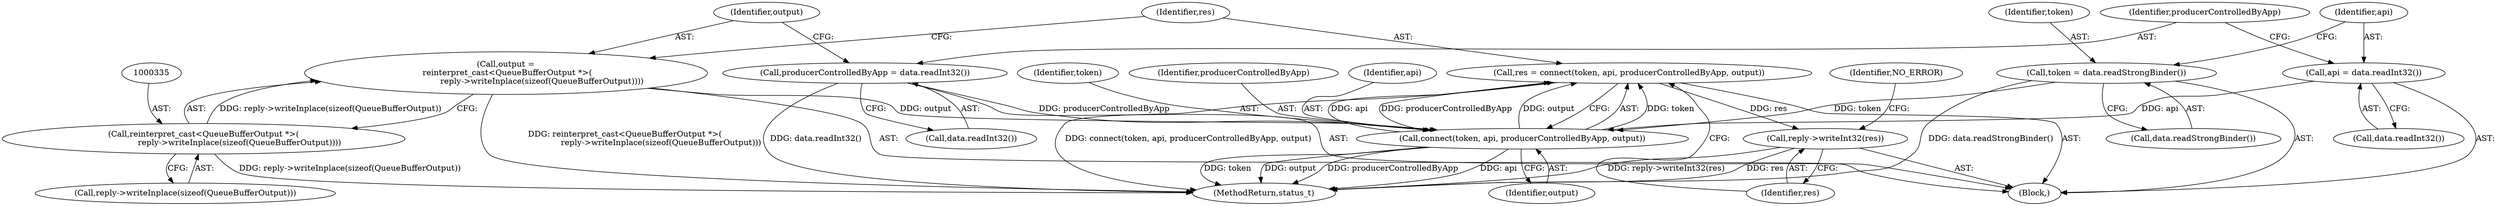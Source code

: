 digraph "0_Android_d06421fd37fbb7fd07002e6738fac3a223cb1a62@API" {
"1000340" [label="(Call,res = connect(token, api, producerControlledByApp, output))"];
"1000342" [label="(Call,connect(token, api, producerControlledByApp, output))"];
"1000321" [label="(Call,token = data.readStrongBinder())"];
"1000325" [label="(Call,api = data.readInt32())"];
"1000329" [label="(Call,producerControlledByApp = data.readInt32())"];
"1000332" [label="(Call,output =\n reinterpret_cast<QueueBufferOutput *>(\n                            reply->writeInplace(sizeof(QueueBufferOutput))))"];
"1000334" [label="(Call,reinterpret_cast<QueueBufferOutput *>(\n                            reply->writeInplace(sizeof(QueueBufferOutput))))"];
"1000347" [label="(Call,reply->writeInt32(res))"];
"1000334" [label="(Call,reinterpret_cast<QueueBufferOutput *>(\n                            reply->writeInplace(sizeof(QueueBufferOutput))))"];
"1000329" [label="(Call,producerControlledByApp = data.readInt32())"];
"1000330" [label="(Identifier,producerControlledByApp)"];
"1000336" [label="(Call,reply->writeInplace(sizeof(QueueBufferOutput)))"];
"1000331" [label="(Call,data.readInt32())"];
"1000343" [label="(Identifier,token)"];
"1000325" [label="(Call,api = data.readInt32())"];
"1000315" [label="(Block,)"];
"1000347" [label="(Call,reply->writeInt32(res))"];
"1000321" [label="(Call,token = data.readStrongBinder())"];
"1000345" [label="(Identifier,producerControlledByApp)"];
"1000378" [label="(MethodReturn,status_t)"];
"1000341" [label="(Identifier,res)"];
"1000322" [label="(Identifier,token)"];
"1000333" [label="(Identifier,output)"];
"1000346" [label="(Identifier,output)"];
"1000348" [label="(Identifier,res)"];
"1000327" [label="(Call,data.readInt32())"];
"1000344" [label="(Identifier,api)"];
"1000342" [label="(Call,connect(token, api, producerControlledByApp, output))"];
"1000323" [label="(Call,data.readStrongBinder())"];
"1000340" [label="(Call,res = connect(token, api, producerControlledByApp, output))"];
"1000332" [label="(Call,output =\n reinterpret_cast<QueueBufferOutput *>(\n                            reply->writeInplace(sizeof(QueueBufferOutput))))"];
"1000350" [label="(Identifier,NO_ERROR)"];
"1000326" [label="(Identifier,api)"];
"1000340" -> "1000315"  [label="AST: "];
"1000340" -> "1000342"  [label="CFG: "];
"1000341" -> "1000340"  [label="AST: "];
"1000342" -> "1000340"  [label="AST: "];
"1000348" -> "1000340"  [label="CFG: "];
"1000340" -> "1000378"  [label="DDG: connect(token, api, producerControlledByApp, output)"];
"1000342" -> "1000340"  [label="DDG: token"];
"1000342" -> "1000340"  [label="DDG: api"];
"1000342" -> "1000340"  [label="DDG: producerControlledByApp"];
"1000342" -> "1000340"  [label="DDG: output"];
"1000340" -> "1000347"  [label="DDG: res"];
"1000342" -> "1000346"  [label="CFG: "];
"1000343" -> "1000342"  [label="AST: "];
"1000344" -> "1000342"  [label="AST: "];
"1000345" -> "1000342"  [label="AST: "];
"1000346" -> "1000342"  [label="AST: "];
"1000342" -> "1000378"  [label="DDG: api"];
"1000342" -> "1000378"  [label="DDG: token"];
"1000342" -> "1000378"  [label="DDG: output"];
"1000342" -> "1000378"  [label="DDG: producerControlledByApp"];
"1000321" -> "1000342"  [label="DDG: token"];
"1000325" -> "1000342"  [label="DDG: api"];
"1000329" -> "1000342"  [label="DDG: producerControlledByApp"];
"1000332" -> "1000342"  [label="DDG: output"];
"1000321" -> "1000315"  [label="AST: "];
"1000321" -> "1000323"  [label="CFG: "];
"1000322" -> "1000321"  [label="AST: "];
"1000323" -> "1000321"  [label="AST: "];
"1000326" -> "1000321"  [label="CFG: "];
"1000321" -> "1000378"  [label="DDG: data.readStrongBinder()"];
"1000325" -> "1000315"  [label="AST: "];
"1000325" -> "1000327"  [label="CFG: "];
"1000326" -> "1000325"  [label="AST: "];
"1000327" -> "1000325"  [label="AST: "];
"1000330" -> "1000325"  [label="CFG: "];
"1000329" -> "1000315"  [label="AST: "];
"1000329" -> "1000331"  [label="CFG: "];
"1000330" -> "1000329"  [label="AST: "];
"1000331" -> "1000329"  [label="AST: "];
"1000333" -> "1000329"  [label="CFG: "];
"1000329" -> "1000378"  [label="DDG: data.readInt32()"];
"1000332" -> "1000315"  [label="AST: "];
"1000332" -> "1000334"  [label="CFG: "];
"1000333" -> "1000332"  [label="AST: "];
"1000334" -> "1000332"  [label="AST: "];
"1000341" -> "1000332"  [label="CFG: "];
"1000332" -> "1000378"  [label="DDG: reinterpret_cast<QueueBufferOutput *>(\n                            reply->writeInplace(sizeof(QueueBufferOutput)))"];
"1000334" -> "1000332"  [label="DDG: reply->writeInplace(sizeof(QueueBufferOutput))"];
"1000334" -> "1000336"  [label="CFG: "];
"1000335" -> "1000334"  [label="AST: "];
"1000336" -> "1000334"  [label="AST: "];
"1000334" -> "1000378"  [label="DDG: reply->writeInplace(sizeof(QueueBufferOutput))"];
"1000347" -> "1000315"  [label="AST: "];
"1000347" -> "1000348"  [label="CFG: "];
"1000348" -> "1000347"  [label="AST: "];
"1000350" -> "1000347"  [label="CFG: "];
"1000347" -> "1000378"  [label="DDG: res"];
"1000347" -> "1000378"  [label="DDG: reply->writeInt32(res)"];
}
